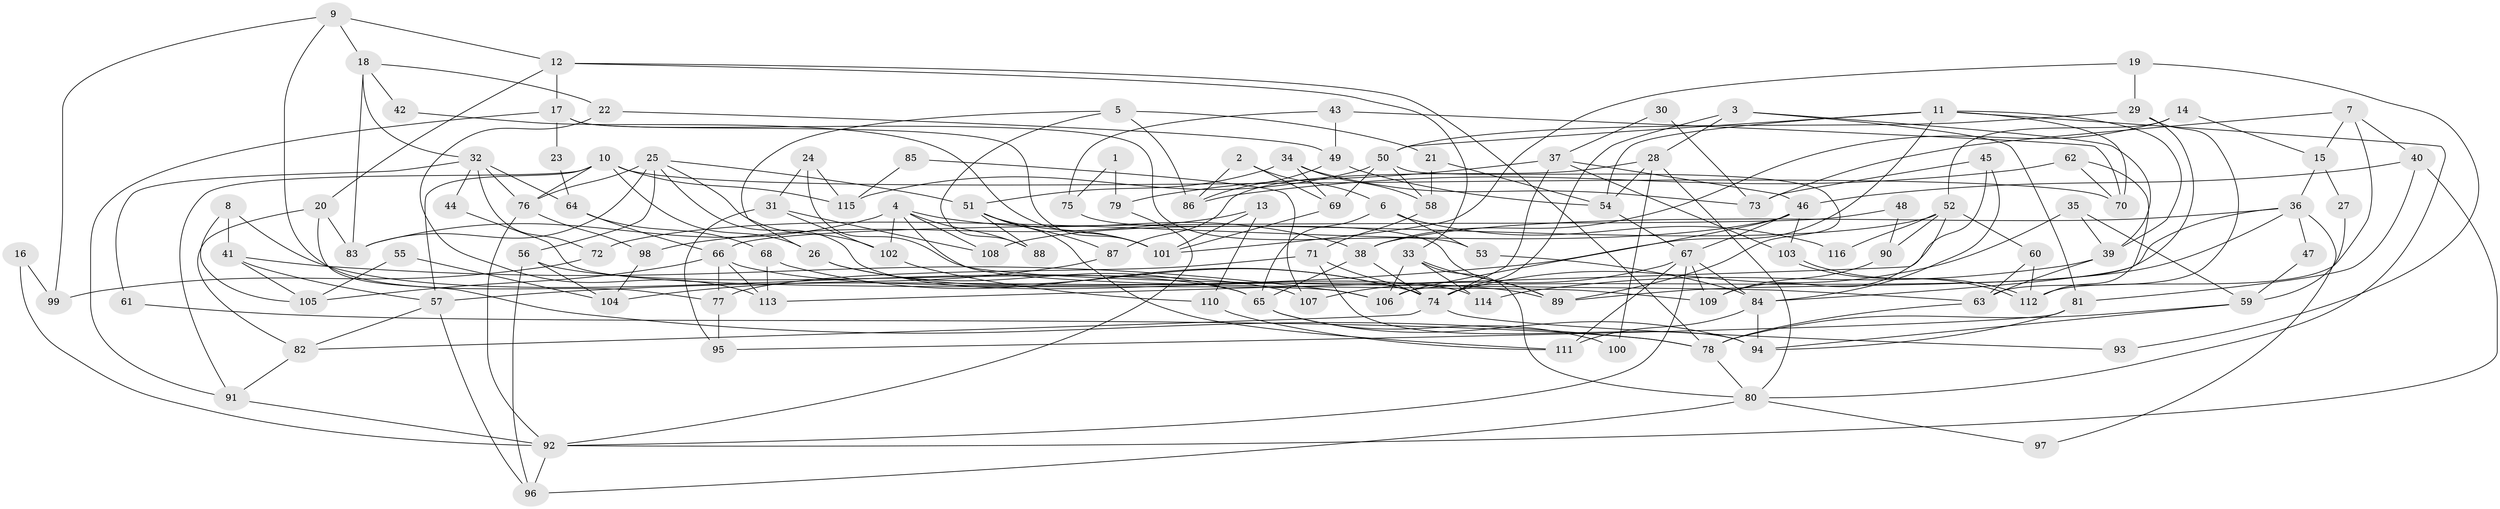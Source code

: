 // coarse degree distribution, {2: 0.16, 5: 0.18666666666666668, 7: 0.09333333333333334, 8: 0.08, 6: 0.16, 9: 0.05333333333333334, 3: 0.17333333333333334, 4: 0.08, 12: 0.013333333333333334}
// Generated by graph-tools (version 1.1) at 2025/41/03/06/25 10:41:53]
// undirected, 116 vertices, 232 edges
graph export_dot {
graph [start="1"]
  node [color=gray90,style=filled];
  1;
  2;
  3;
  4;
  5;
  6;
  7;
  8;
  9;
  10;
  11;
  12;
  13;
  14;
  15;
  16;
  17;
  18;
  19;
  20;
  21;
  22;
  23;
  24;
  25;
  26;
  27;
  28;
  29;
  30;
  31;
  32;
  33;
  34;
  35;
  36;
  37;
  38;
  39;
  40;
  41;
  42;
  43;
  44;
  45;
  46;
  47;
  48;
  49;
  50;
  51;
  52;
  53;
  54;
  55;
  56;
  57;
  58;
  59;
  60;
  61;
  62;
  63;
  64;
  65;
  66;
  67;
  68;
  69;
  70;
  71;
  72;
  73;
  74;
  75;
  76;
  77;
  78;
  79;
  80;
  81;
  82;
  83;
  84;
  85;
  86;
  87;
  88;
  89;
  90;
  91;
  92;
  93;
  94;
  95;
  96;
  97;
  98;
  99;
  100;
  101;
  102;
  103;
  104;
  105;
  106;
  107;
  108;
  109;
  110;
  111;
  112;
  113;
  114;
  115;
  116;
  1 -- 79;
  1 -- 75;
  2 -- 69;
  2 -- 6;
  2 -- 86;
  3 -- 74;
  3 -- 39;
  3 -- 28;
  3 -- 81;
  4 -- 38;
  4 -- 83;
  4 -- 88;
  4 -- 102;
  4 -- 108;
  4 -- 109;
  5 -- 21;
  5 -- 88;
  5 -- 26;
  5 -- 86;
  6 -- 53;
  6 -- 65;
  6 -- 116;
  7 -- 15;
  7 -- 40;
  7 -- 73;
  7 -- 112;
  8 -- 65;
  8 -- 41;
  8 -- 105;
  9 -- 12;
  9 -- 77;
  9 -- 18;
  9 -- 99;
  10 -- 91;
  10 -- 76;
  10 -- 26;
  10 -- 57;
  10 -- 70;
  10 -- 115;
  11 -- 39;
  11 -- 70;
  11 -- 50;
  11 -- 54;
  11 -- 57;
  11 -- 80;
  12 -- 33;
  12 -- 78;
  12 -- 17;
  12 -- 20;
  13 -- 101;
  13 -- 98;
  13 -- 110;
  14 -- 38;
  14 -- 52;
  14 -- 15;
  15 -- 36;
  15 -- 27;
  16 -- 99;
  16 -- 92;
  17 -- 101;
  17 -- 23;
  17 -- 53;
  17 -- 91;
  18 -- 83;
  18 -- 22;
  18 -- 32;
  18 -- 42;
  19 -- 101;
  19 -- 29;
  19 -- 93;
  20 -- 82;
  20 -- 78;
  20 -- 83;
  21 -- 54;
  21 -- 58;
  22 -- 49;
  22 -- 113;
  23 -- 64;
  24 -- 115;
  24 -- 31;
  24 -- 63;
  25 -- 114;
  25 -- 102;
  25 -- 51;
  25 -- 56;
  25 -- 76;
  25 -- 83;
  26 -- 65;
  26 -- 74;
  27 -- 59;
  28 -- 80;
  28 -- 54;
  28 -- 87;
  28 -- 100;
  29 -- 84;
  29 -- 63;
  29 -- 50;
  30 -- 73;
  30 -- 37;
  31 -- 102;
  31 -- 108;
  31 -- 95;
  32 -- 76;
  32 -- 44;
  32 -- 61;
  32 -- 64;
  32 -- 72;
  33 -- 80;
  33 -- 89;
  33 -- 106;
  33 -- 114;
  34 -- 51;
  34 -- 58;
  34 -- 69;
  34 -- 73;
  35 -- 59;
  35 -- 74;
  35 -- 39;
  36 -- 38;
  36 -- 89;
  36 -- 47;
  36 -- 97;
  36 -- 106;
  37 -- 46;
  37 -- 103;
  37 -- 74;
  37 -- 79;
  38 -- 74;
  38 -- 65;
  39 -- 63;
  39 -- 114;
  40 -- 92;
  40 -- 81;
  40 -- 46;
  41 -- 106;
  41 -- 57;
  41 -- 105;
  42 -- 101;
  43 -- 70;
  43 -- 49;
  43 -- 75;
  44 -- 106;
  45 -- 73;
  45 -- 113;
  45 -- 84;
  46 -- 106;
  46 -- 67;
  46 -- 72;
  46 -- 103;
  47 -- 59;
  48 -- 90;
  48 -- 66;
  49 -- 86;
  49 -- 54;
  50 -- 58;
  50 -- 69;
  50 -- 89;
  50 -- 115;
  51 -- 111;
  51 -- 87;
  51 -- 88;
  51 -- 101;
  52 -- 60;
  52 -- 109;
  52 -- 90;
  52 -- 108;
  52 -- 116;
  53 -- 84;
  54 -- 67;
  55 -- 105;
  55 -- 104;
  56 -- 96;
  56 -- 104;
  56 -- 107;
  57 -- 82;
  57 -- 96;
  58 -- 71;
  59 -- 94;
  59 -- 78;
  60 -- 63;
  60 -- 112;
  61 -- 78;
  62 -- 86;
  62 -- 112;
  62 -- 70;
  63 -- 78;
  64 -- 66;
  64 -- 68;
  65 -- 94;
  65 -- 100;
  66 -- 105;
  66 -- 113;
  66 -- 77;
  66 -- 89;
  67 -- 84;
  67 -- 92;
  67 -- 107;
  67 -- 109;
  67 -- 111;
  68 -- 74;
  68 -- 113;
  69 -- 101;
  71 -- 74;
  71 -- 77;
  71 -- 94;
  72 -- 99;
  74 -- 82;
  74 -- 93;
  75 -- 89;
  76 -- 92;
  76 -- 98;
  77 -- 95;
  78 -- 80;
  79 -- 92;
  80 -- 96;
  80 -- 97;
  81 -- 94;
  81 -- 95;
  82 -- 91;
  84 -- 94;
  84 -- 111;
  85 -- 107;
  85 -- 115;
  87 -- 104;
  90 -- 109;
  91 -- 92;
  92 -- 96;
  98 -- 104;
  102 -- 110;
  103 -- 112;
  103 -- 112;
  110 -- 111;
}
